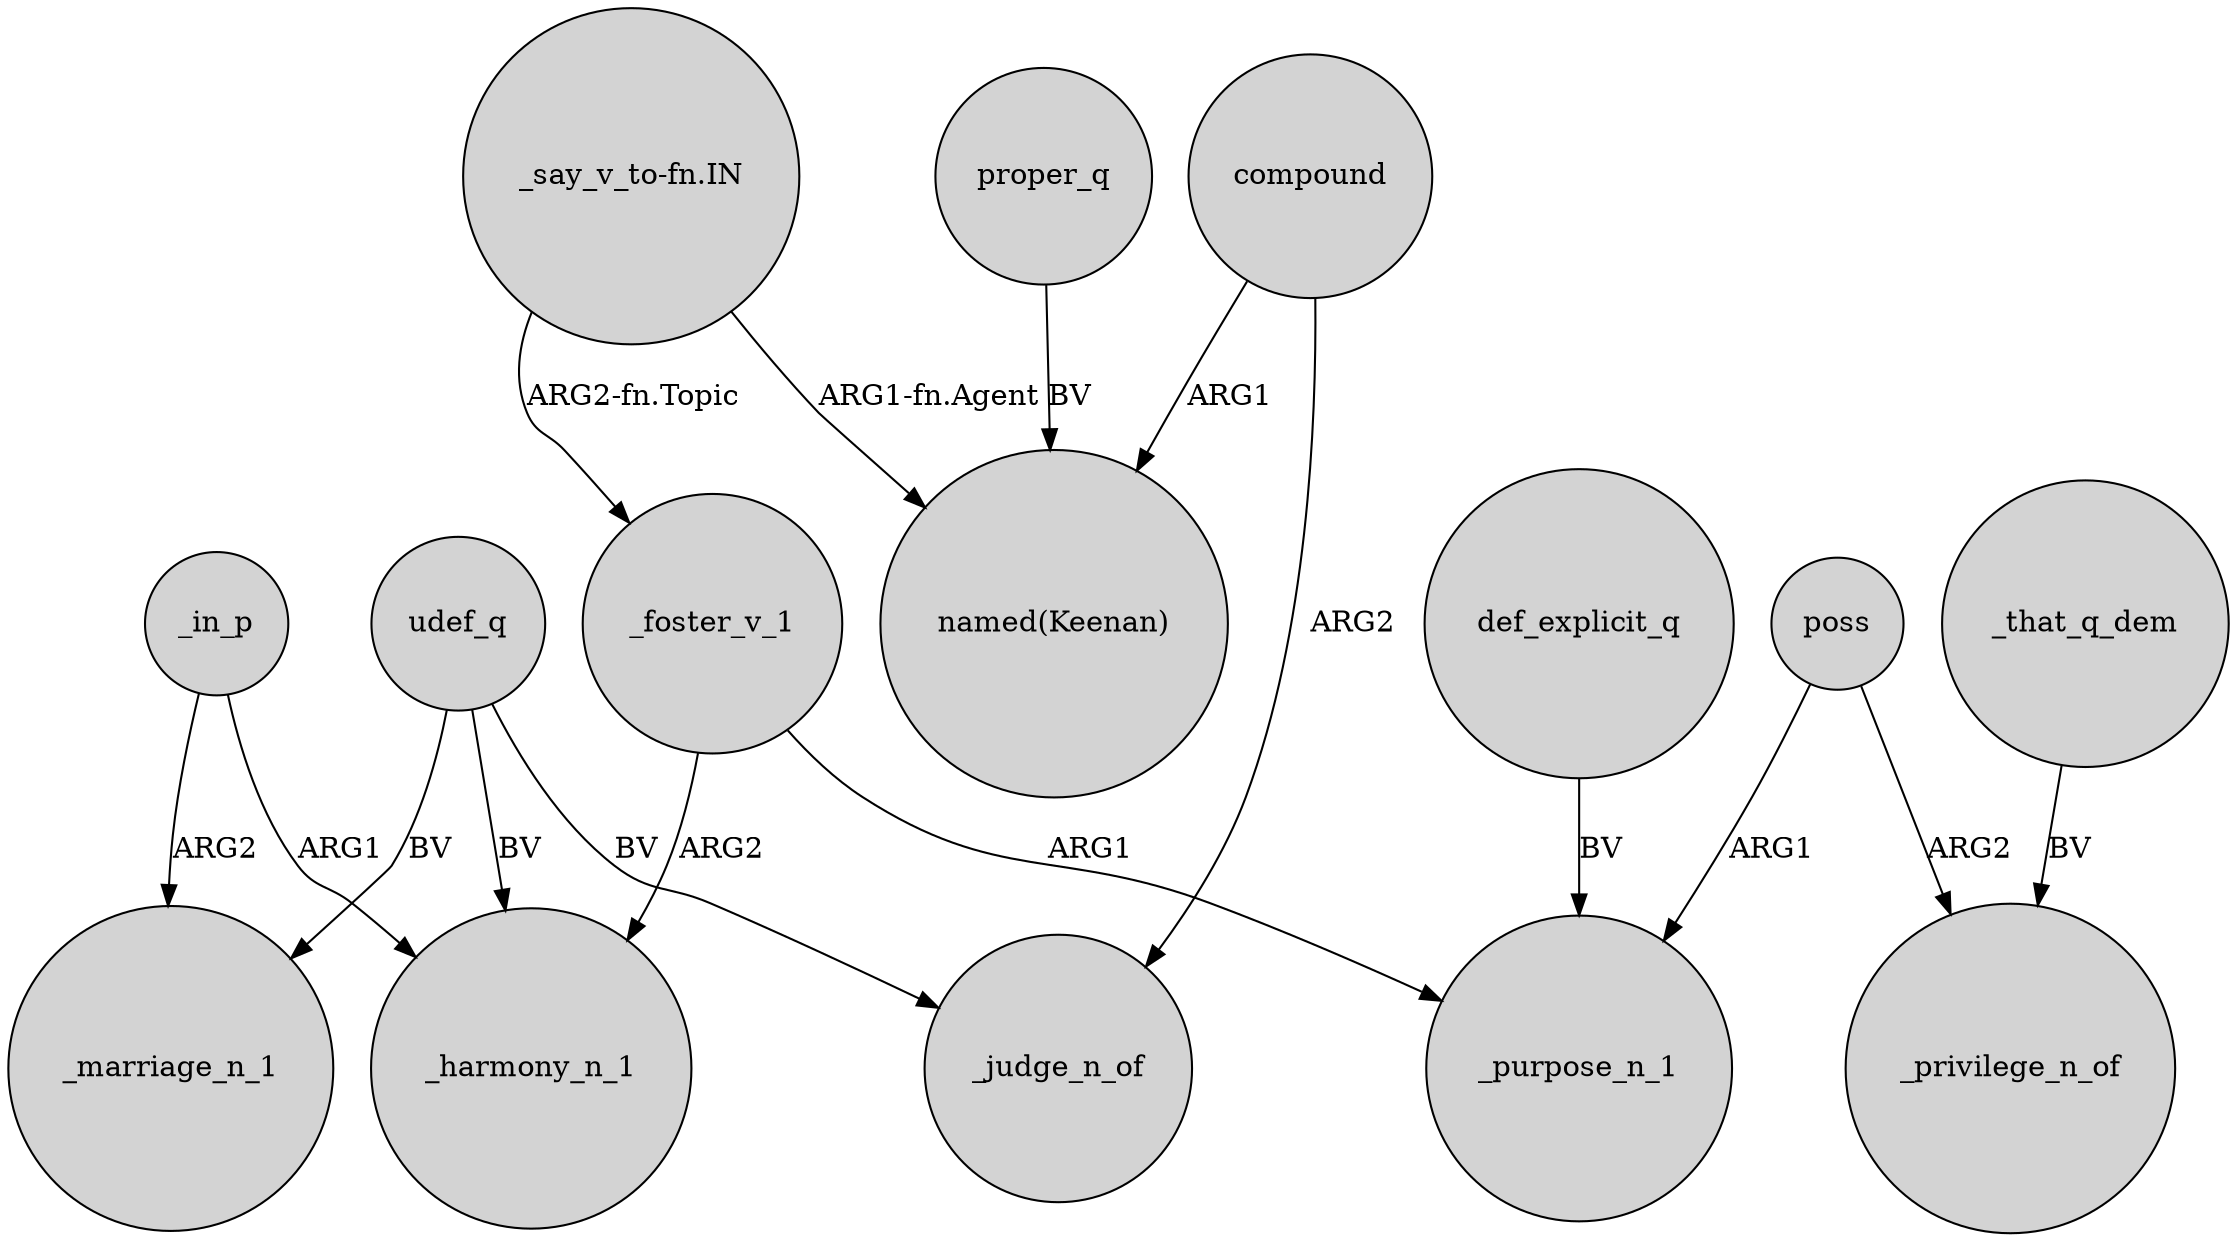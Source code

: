 digraph {
	node [shape=circle style=filled]
	_in_p -> _marriage_n_1 [label=ARG2]
	def_explicit_q -> _purpose_n_1 [label=BV]
	"_say_v_to-fn.IN" -> _foster_v_1 [label="ARG2-fn.Topic"]
	"_say_v_to-fn.IN" -> "named(Keenan)" [label="ARG1-fn.Agent"]
	_that_q_dem -> _privilege_n_of [label=BV]
	_foster_v_1 -> _purpose_n_1 [label=ARG1]
	_in_p -> _harmony_n_1 [label=ARG1]
	proper_q -> "named(Keenan)" [label=BV]
	_foster_v_1 -> _harmony_n_1 [label=ARG2]
	compound -> "named(Keenan)" [label=ARG1]
	udef_q -> _judge_n_of [label=BV]
	poss -> _purpose_n_1 [label=ARG1]
	poss -> _privilege_n_of [label=ARG2]
	compound -> _judge_n_of [label=ARG2]
	udef_q -> _harmony_n_1 [label=BV]
	udef_q -> _marriage_n_1 [label=BV]
}
